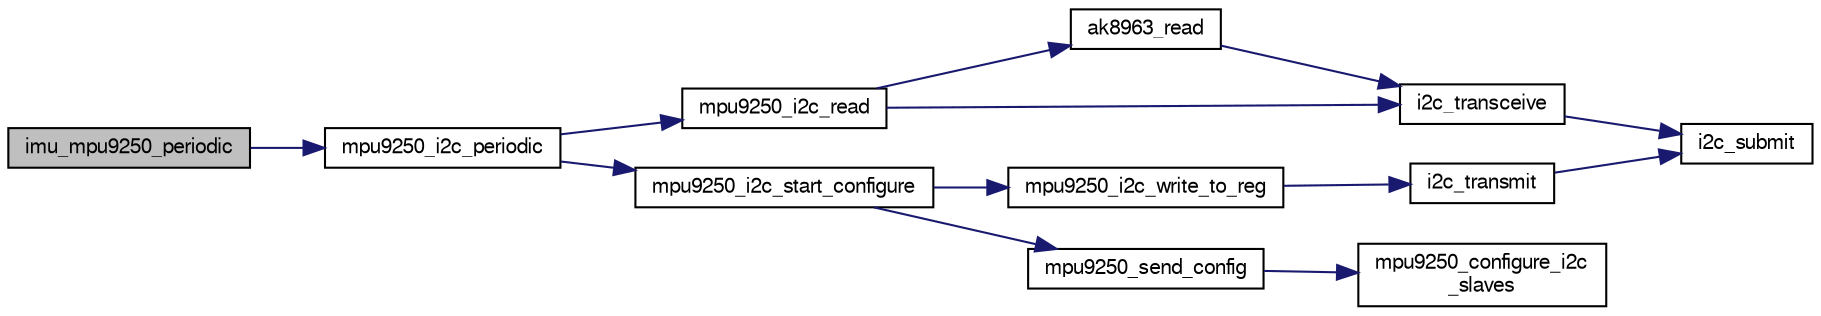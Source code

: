 digraph "imu_mpu9250_periodic"
{
  edge [fontname="FreeSans",fontsize="10",labelfontname="FreeSans",labelfontsize="10"];
  node [fontname="FreeSans",fontsize="10",shape=record];
  rankdir="LR";
  Node1 [label="imu_mpu9250_periodic",height=0.2,width=0.4,color="black", fillcolor="grey75", style="filled", fontcolor="black"];
  Node1 -> Node2 [color="midnightblue",fontsize="10",style="solid",fontname="FreeSans"];
  Node2 [label="mpu9250_i2c_periodic",height=0.2,width=0.4,color="black", fillcolor="white", style="filled",URL="$mpu9250__i2c_8h.html#a9186a17bab6df9561bd3f4bb088fa99e",tooltip="convenience function: read or start configuration if not already initialized "];
  Node2 -> Node3 [color="midnightblue",fontsize="10",style="solid",fontname="FreeSans"];
  Node3 [label="mpu9250_i2c_read",height=0.2,width=0.4,color="black", fillcolor="white", style="filled",URL="$mpu9250__i2c_8h.html#a64969bf12980c6f6a338452f2552fc91"];
  Node3 -> Node4 [color="midnightblue",fontsize="10",style="solid",fontname="FreeSans"];
  Node4 [label="ak8963_read",height=0.2,width=0.4,color="black", fillcolor="white", style="filled",URL="$ak8963_8c.html#adfac2f0ad8cc1dd43748e5a850139c0c"];
  Node4 -> Node5 [color="midnightblue",fontsize="10",style="solid",fontname="FreeSans"];
  Node5 [label="i2c_transceive",height=0.2,width=0.4,color="black", fillcolor="white", style="filled",URL="$group__i2c.html#gafb731922c9fb73255aa4cc11e34bfbd6",tooltip="Submit a write/read transaction. "];
  Node5 -> Node6 [color="midnightblue",fontsize="10",style="solid",fontname="FreeSans"];
  Node6 [label="i2c_submit",height=0.2,width=0.4,color="black", fillcolor="white", style="filled",URL="$group__i2c.html#ga4eed48e542a9c71b93372f5a38d7e367",tooltip="Submit a I2C transaction. "];
  Node3 -> Node5 [color="midnightblue",fontsize="10",style="solid",fontname="FreeSans"];
  Node2 -> Node7 [color="midnightblue",fontsize="10",style="solid",fontname="FreeSans"];
  Node7 [label="mpu9250_i2c_start_configure",height=0.2,width=0.4,color="black", fillcolor="white", style="filled",URL="$mpu9250__i2c_8h.html#aa6574d578c0a32f04893e3119a102ee6"];
  Node7 -> Node8 [color="midnightblue",fontsize="10",style="solid",fontname="FreeSans"];
  Node8 [label="mpu9250_i2c_write_to_reg",height=0.2,width=0.4,color="black", fillcolor="white", style="filled",URL="$mpu9250__i2c_8c.html#a34dd744ef31f8ad77b63bb75d3e64c1f"];
  Node8 -> Node9 [color="midnightblue",fontsize="10",style="solid",fontname="FreeSans"];
  Node9 [label="i2c_transmit",height=0.2,width=0.4,color="black", fillcolor="white", style="filled",URL="$group__i2c.html#ga54405aa058f14a143b8b1b5380015927",tooltip="Submit a write only transaction. "];
  Node9 -> Node6 [color="midnightblue",fontsize="10",style="solid",fontname="FreeSans"];
  Node7 -> Node10 [color="midnightblue",fontsize="10",style="solid",fontname="FreeSans"];
  Node10 [label="mpu9250_send_config",height=0.2,width=0.4,color="black", fillcolor="white", style="filled",URL="$mpu9250_8c.html#a5a845891a5217c8082995fbbf9c94653",tooltip="Configuration sequence called once before normal use. "];
  Node10 -> Node11 [color="midnightblue",fontsize="10",style="solid",fontname="FreeSans"];
  Node11 [label="mpu9250_configure_i2c\l_slaves",height=0.2,width=0.4,color="black", fillcolor="white", style="filled",URL="$mpu9250_8h.html#ad8c9bdb9e4d73f97f5b3daceb9e6e31b",tooltip="Configure I2C slaves of the MPU. "];
}
